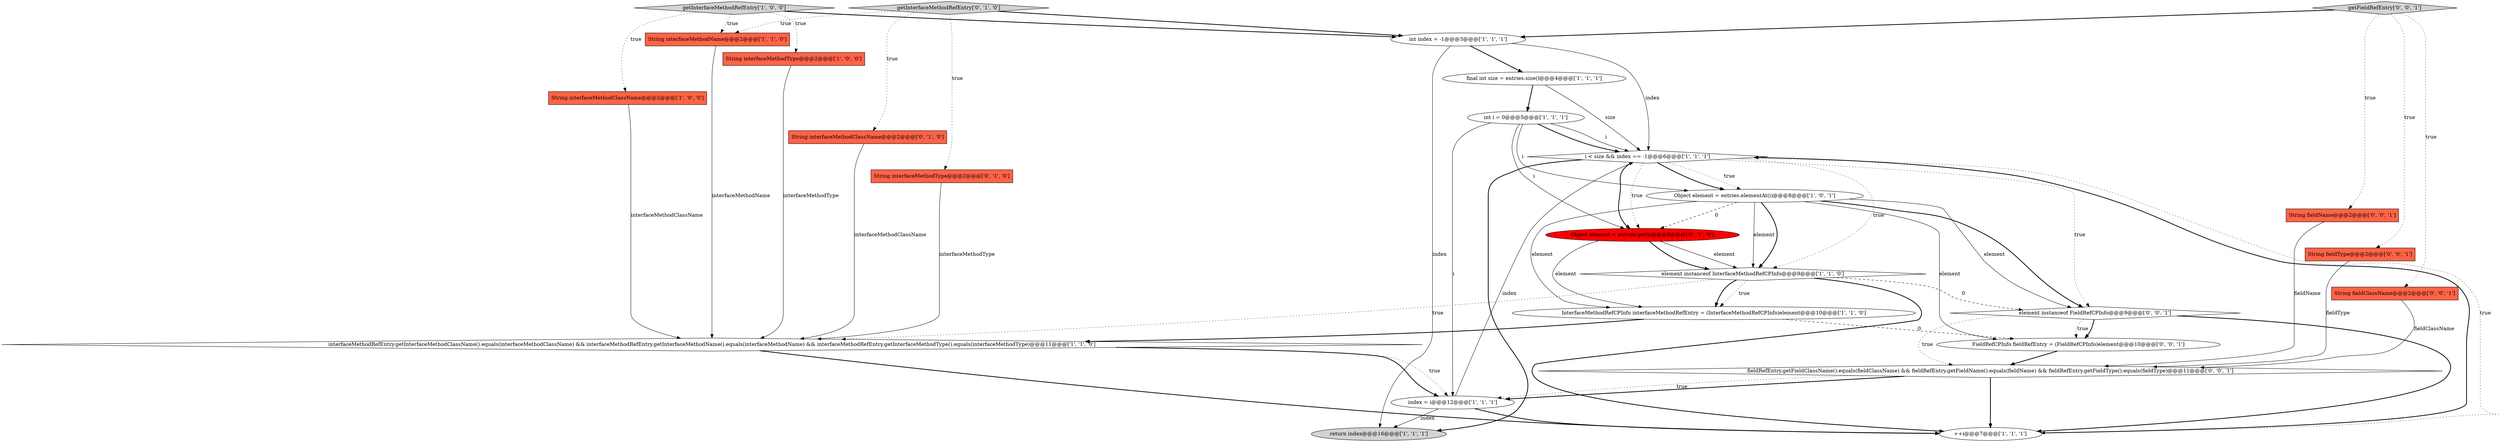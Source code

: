 digraph {
11 [style = filled, label = "int index = -1@@@3@@@['1', '1', '1']", fillcolor = white, shape = ellipse image = "AAA0AAABBB1BBB"];
12 [style = filled, label = "final int size = entries.size()@@@4@@@['1', '1', '1']", fillcolor = white, shape = ellipse image = "AAA0AAABBB1BBB"];
0 [style = filled, label = "index = i@@@12@@@['1', '1', '1']", fillcolor = white, shape = ellipse image = "AAA0AAABBB1BBB"];
1 [style = filled, label = "interfaceMethodRefEntry.getInterfaceMethodClassName().equals(interfaceMethodClassName) && interfaceMethodRefEntry.getInterfaceMethodName().equals(interfaceMethodName) && interfaceMethodRefEntry.getInterfaceMethodType().equals(interfaceMethodType)@@@11@@@['1', '1', '0']", fillcolor = white, shape = diamond image = "AAA0AAABBB1BBB"];
20 [style = filled, label = "String fieldName@@@2@@@['0', '0', '1']", fillcolor = tomato, shape = box image = "AAA0AAABBB3BBB"];
6 [style = filled, label = "Object element = entries.elementAt(i)@@@8@@@['1', '0', '1']", fillcolor = white, shape = ellipse image = "AAA0AAABBB1BBB"];
23 [style = filled, label = "FieldRefCPInfo fieldRefEntry = (FieldRefCPInfo)element@@@10@@@['0', '0', '1']", fillcolor = white, shape = ellipse image = "AAA0AAABBB3BBB"];
3 [style = filled, label = "getInterfaceMethodRefEntry['1', '0', '0']", fillcolor = lightgray, shape = diamond image = "AAA0AAABBB1BBB"];
5 [style = filled, label = "++i@@@7@@@['1', '1', '1']", fillcolor = white, shape = ellipse image = "AAA0AAABBB1BBB"];
19 [style = filled, label = "String fieldType@@@2@@@['0', '0', '1']", fillcolor = tomato, shape = box image = "AAA0AAABBB3BBB"];
21 [style = filled, label = "fieldRefEntry.getFieldClassName().equals(fieldClassName) && fieldRefEntry.getFieldName().equals(fieldName) && fieldRefEntry.getFieldType().equals(fieldType)@@@11@@@['0', '0', '1']", fillcolor = white, shape = diamond image = "AAA0AAABBB3BBB"];
8 [style = filled, label = "String interfaceMethodName@@@2@@@['1', '1', '0']", fillcolor = tomato, shape = box image = "AAA0AAABBB1BBB"];
25 [style = filled, label = "String fieldClassName@@@2@@@['0', '0', '1']", fillcolor = tomato, shape = box image = "AAA0AAABBB3BBB"];
14 [style = filled, label = "i < size && index == -1@@@6@@@['1', '1', '1']", fillcolor = white, shape = diamond image = "AAA0AAABBB1BBB"];
16 [style = filled, label = "Object element = entries.get(i)@@@8@@@['0', '1', '0']", fillcolor = red, shape = ellipse image = "AAA1AAABBB2BBB"];
2 [style = filled, label = "String interfaceMethodType@@@2@@@['1', '0', '0']", fillcolor = tomato, shape = box image = "AAA0AAABBB1BBB"];
22 [style = filled, label = "getFieldRefEntry['0', '0', '1']", fillcolor = lightgray, shape = diamond image = "AAA0AAABBB3BBB"];
7 [style = filled, label = "return index@@@16@@@['1', '1', '1']", fillcolor = lightgray, shape = ellipse image = "AAA0AAABBB1BBB"];
4 [style = filled, label = "String interfaceMethodClassName@@@2@@@['1', '0', '0']", fillcolor = tomato, shape = box image = "AAA0AAABBB1BBB"];
18 [style = filled, label = "String interfaceMethodClassName@@@2@@@['0', '1', '0']", fillcolor = tomato, shape = box image = "AAA0AAABBB2BBB"];
17 [style = filled, label = "getInterfaceMethodRefEntry['0', '1', '0']", fillcolor = lightgray, shape = diamond image = "AAA0AAABBB2BBB"];
13 [style = filled, label = "element instanceof InterfaceMethodRefCPInfo@@@9@@@['1', '1', '0']", fillcolor = white, shape = diamond image = "AAA0AAABBB1BBB"];
10 [style = filled, label = "int i = 0@@@5@@@['1', '1', '1']", fillcolor = white, shape = ellipse image = "AAA0AAABBB1BBB"];
24 [style = filled, label = "element instanceof FieldRefCPInfo@@@9@@@['0', '0', '1']", fillcolor = white, shape = diamond image = "AAA0AAABBB3BBB"];
15 [style = filled, label = "String interfaceMethodType@@@2@@@['0', '1', '0']", fillcolor = tomato, shape = box image = "AAA0AAABBB2BBB"];
9 [style = filled, label = "InterfaceMethodRefCPInfo interfaceMethodRefEntry = (InterfaceMethodRefCPInfo)element@@@10@@@['1', '1', '0']", fillcolor = white, shape = ellipse image = "AAA0AAABBB1BBB"];
1->5 [style = bold, label=""];
14->16 [style = bold, label=""];
16->13 [style = solid, label="element"];
6->23 [style = solid, label="element"];
16->13 [style = bold, label=""];
22->19 [style = dotted, label="true"];
21->0 [style = bold, label=""];
17->18 [style = dotted, label="true"];
13->24 [style = dashed, label="0"];
10->14 [style = bold, label=""];
14->24 [style = dotted, label="true"];
21->0 [style = dotted, label="true"];
22->25 [style = dotted, label="true"];
3->11 [style = bold, label=""];
10->0 [style = solid, label="i"];
3->4 [style = dotted, label="true"];
6->24 [style = bold, label=""];
11->12 [style = bold, label=""];
1->0 [style = bold, label=""];
5->14 [style = bold, label=""];
6->9 [style = solid, label="element"];
24->23 [style = bold, label=""];
9->23 [style = dashed, label="0"];
10->6 [style = solid, label="i"];
14->13 [style = dotted, label="true"];
24->5 [style = bold, label=""];
14->7 [style = bold, label=""];
11->7 [style = solid, label="index"];
19->21 [style = solid, label="fieldType"];
14->16 [style = dotted, label="true"];
2->1 [style = solid, label="interfaceMethodType"];
25->21 [style = solid, label="fieldClassName"];
21->5 [style = bold, label=""];
13->1 [style = dotted, label="true"];
17->8 [style = dotted, label="true"];
12->10 [style = bold, label=""];
6->16 [style = dashed, label="0"];
12->14 [style = solid, label="size"];
10->16 [style = solid, label="i"];
14->5 [style = dotted, label="true"];
6->13 [style = solid, label="element"];
17->15 [style = dotted, label="true"];
23->21 [style = bold, label=""];
13->9 [style = dotted, label="true"];
24->23 [style = dotted, label="true"];
22->20 [style = dotted, label="true"];
8->1 [style = solid, label="interfaceMethodName"];
0->14 [style = solid, label="index"];
6->13 [style = bold, label=""];
4->1 [style = solid, label="interfaceMethodClassName"];
13->5 [style = bold, label=""];
11->14 [style = solid, label="index"];
16->9 [style = solid, label="element"];
15->1 [style = solid, label="interfaceMethodType"];
18->1 [style = solid, label="interfaceMethodClassName"];
13->9 [style = bold, label=""];
1->0 [style = dotted, label="true"];
9->1 [style = bold, label=""];
10->14 [style = solid, label="i"];
3->8 [style = dotted, label="true"];
20->21 [style = solid, label="fieldName"];
24->21 [style = dotted, label="true"];
14->6 [style = bold, label=""];
22->11 [style = bold, label=""];
0->5 [style = bold, label=""];
0->7 [style = solid, label="index"];
3->2 [style = dotted, label="true"];
6->24 [style = solid, label="element"];
17->11 [style = bold, label=""];
14->6 [style = dotted, label="true"];
}
